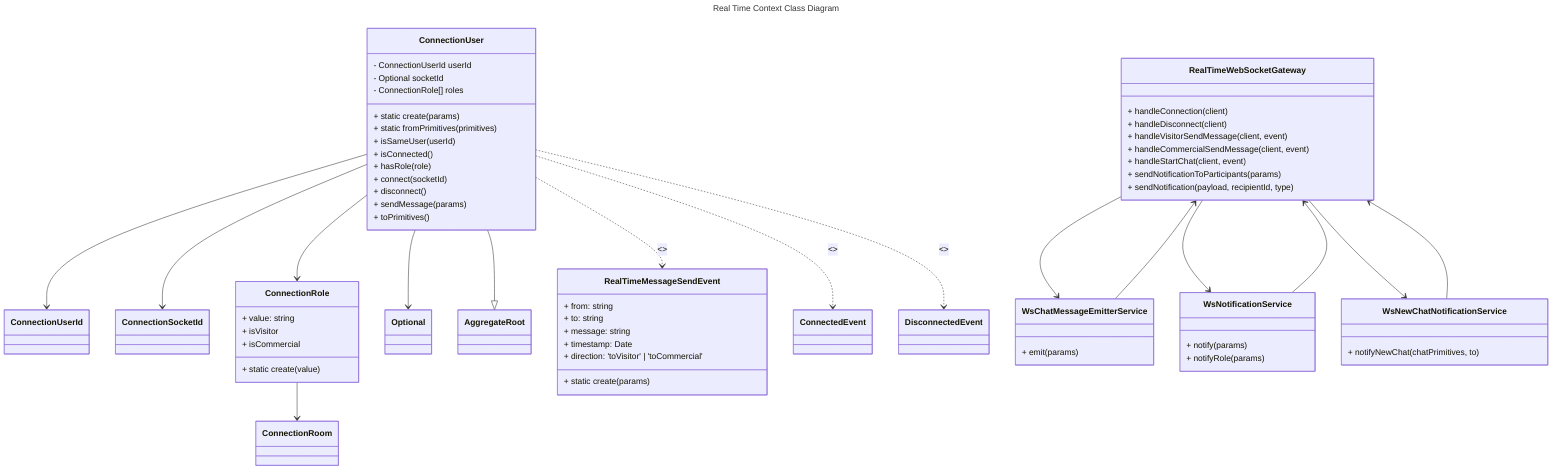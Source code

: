 ---
title: Real Time Context Class Diagram
date: 2025-04-27
---

%% Diagrama de clases del contexto real-time
classDiagram
    %% Entidad principal ConnectionUser
    class ConnectionUser {
        - ConnectionUserId userId
        - Optional<ConnectionSocketId> socketId
        - ConnectionRole[] roles
        + static create(params)
        + static fromPrimitives(primitives)
        + isSameUser(userId)
        + isConnected()
        + hasRole(role)
        + connect(socketId)
        + disconnect()
        + sendMessage(params)
        + toPrimitives()
    }

    class ConnectionUserId
    class ConnectionSocketId
    class ConnectionRole {
        + value: string
        + static create(value)
        + isVisitor
        + isCommercial
    }
    class Optional
    class AggregateRoot

    %% Value Objects
    class ConnectionRoom

    %% Eventos
    class RealTimeMessageSendEvent {
        + from: string
        + to: string
        + message: string
        + timestamp: Date
        + direction: 'toVisitor' | 'toCommercial'
        + static create(params)
    }
    class ConnectedEvent
    class DisconnectedEvent

    %% Gateway y servicios
    class RealTimeWebSocketGateway {
        + handleConnection(client)
        + handleDisconnect(client)
        + handleVisitorSendMessage(client, event)
        + handleCommercialSendMessage(client, event)
        + handleStartChat(client, event)
        + sendNotificationToParticipants(params)
        + sendNotification(payload, recipientId, type)
    }
    class WsChatMessageEmitterService {
        + emit(params)
    }
    class WsNotificationService {
        + notify(params)
        + notifyRole(params)
    }
    class WsNewChatNotificationService {
        + notifyNewChat(chatPrimitives, to)
    }

    %% Relaciones
    ConnectionUser --> ConnectionUserId
    ConnectionUser --> ConnectionSocketId
    ConnectionUser --> ConnectionRole
    ConnectionUser --> Optional
    ConnectionUser --|> AggregateRoot
    ConnectionUser ..> RealTimeMessageSendEvent : <<aplica>>
    ConnectionUser ..> ConnectedEvent : <<aplica>>
    ConnectionUser ..> DisconnectedEvent : <<aplica>>
    RealTimeWebSocketGateway --> WsChatMessageEmitterService
    RealTimeWebSocketGateway --> WsNotificationService
    RealTimeWebSocketGateway --> WsNewChatNotificationService
    WsChatMessageEmitterService --> RealTimeWebSocketGateway
    WsNotificationService --> RealTimeWebSocketGateway
    WsNewChatNotificationService --> RealTimeWebSocketGateway
    ConnectionRole --> ConnectionRoom